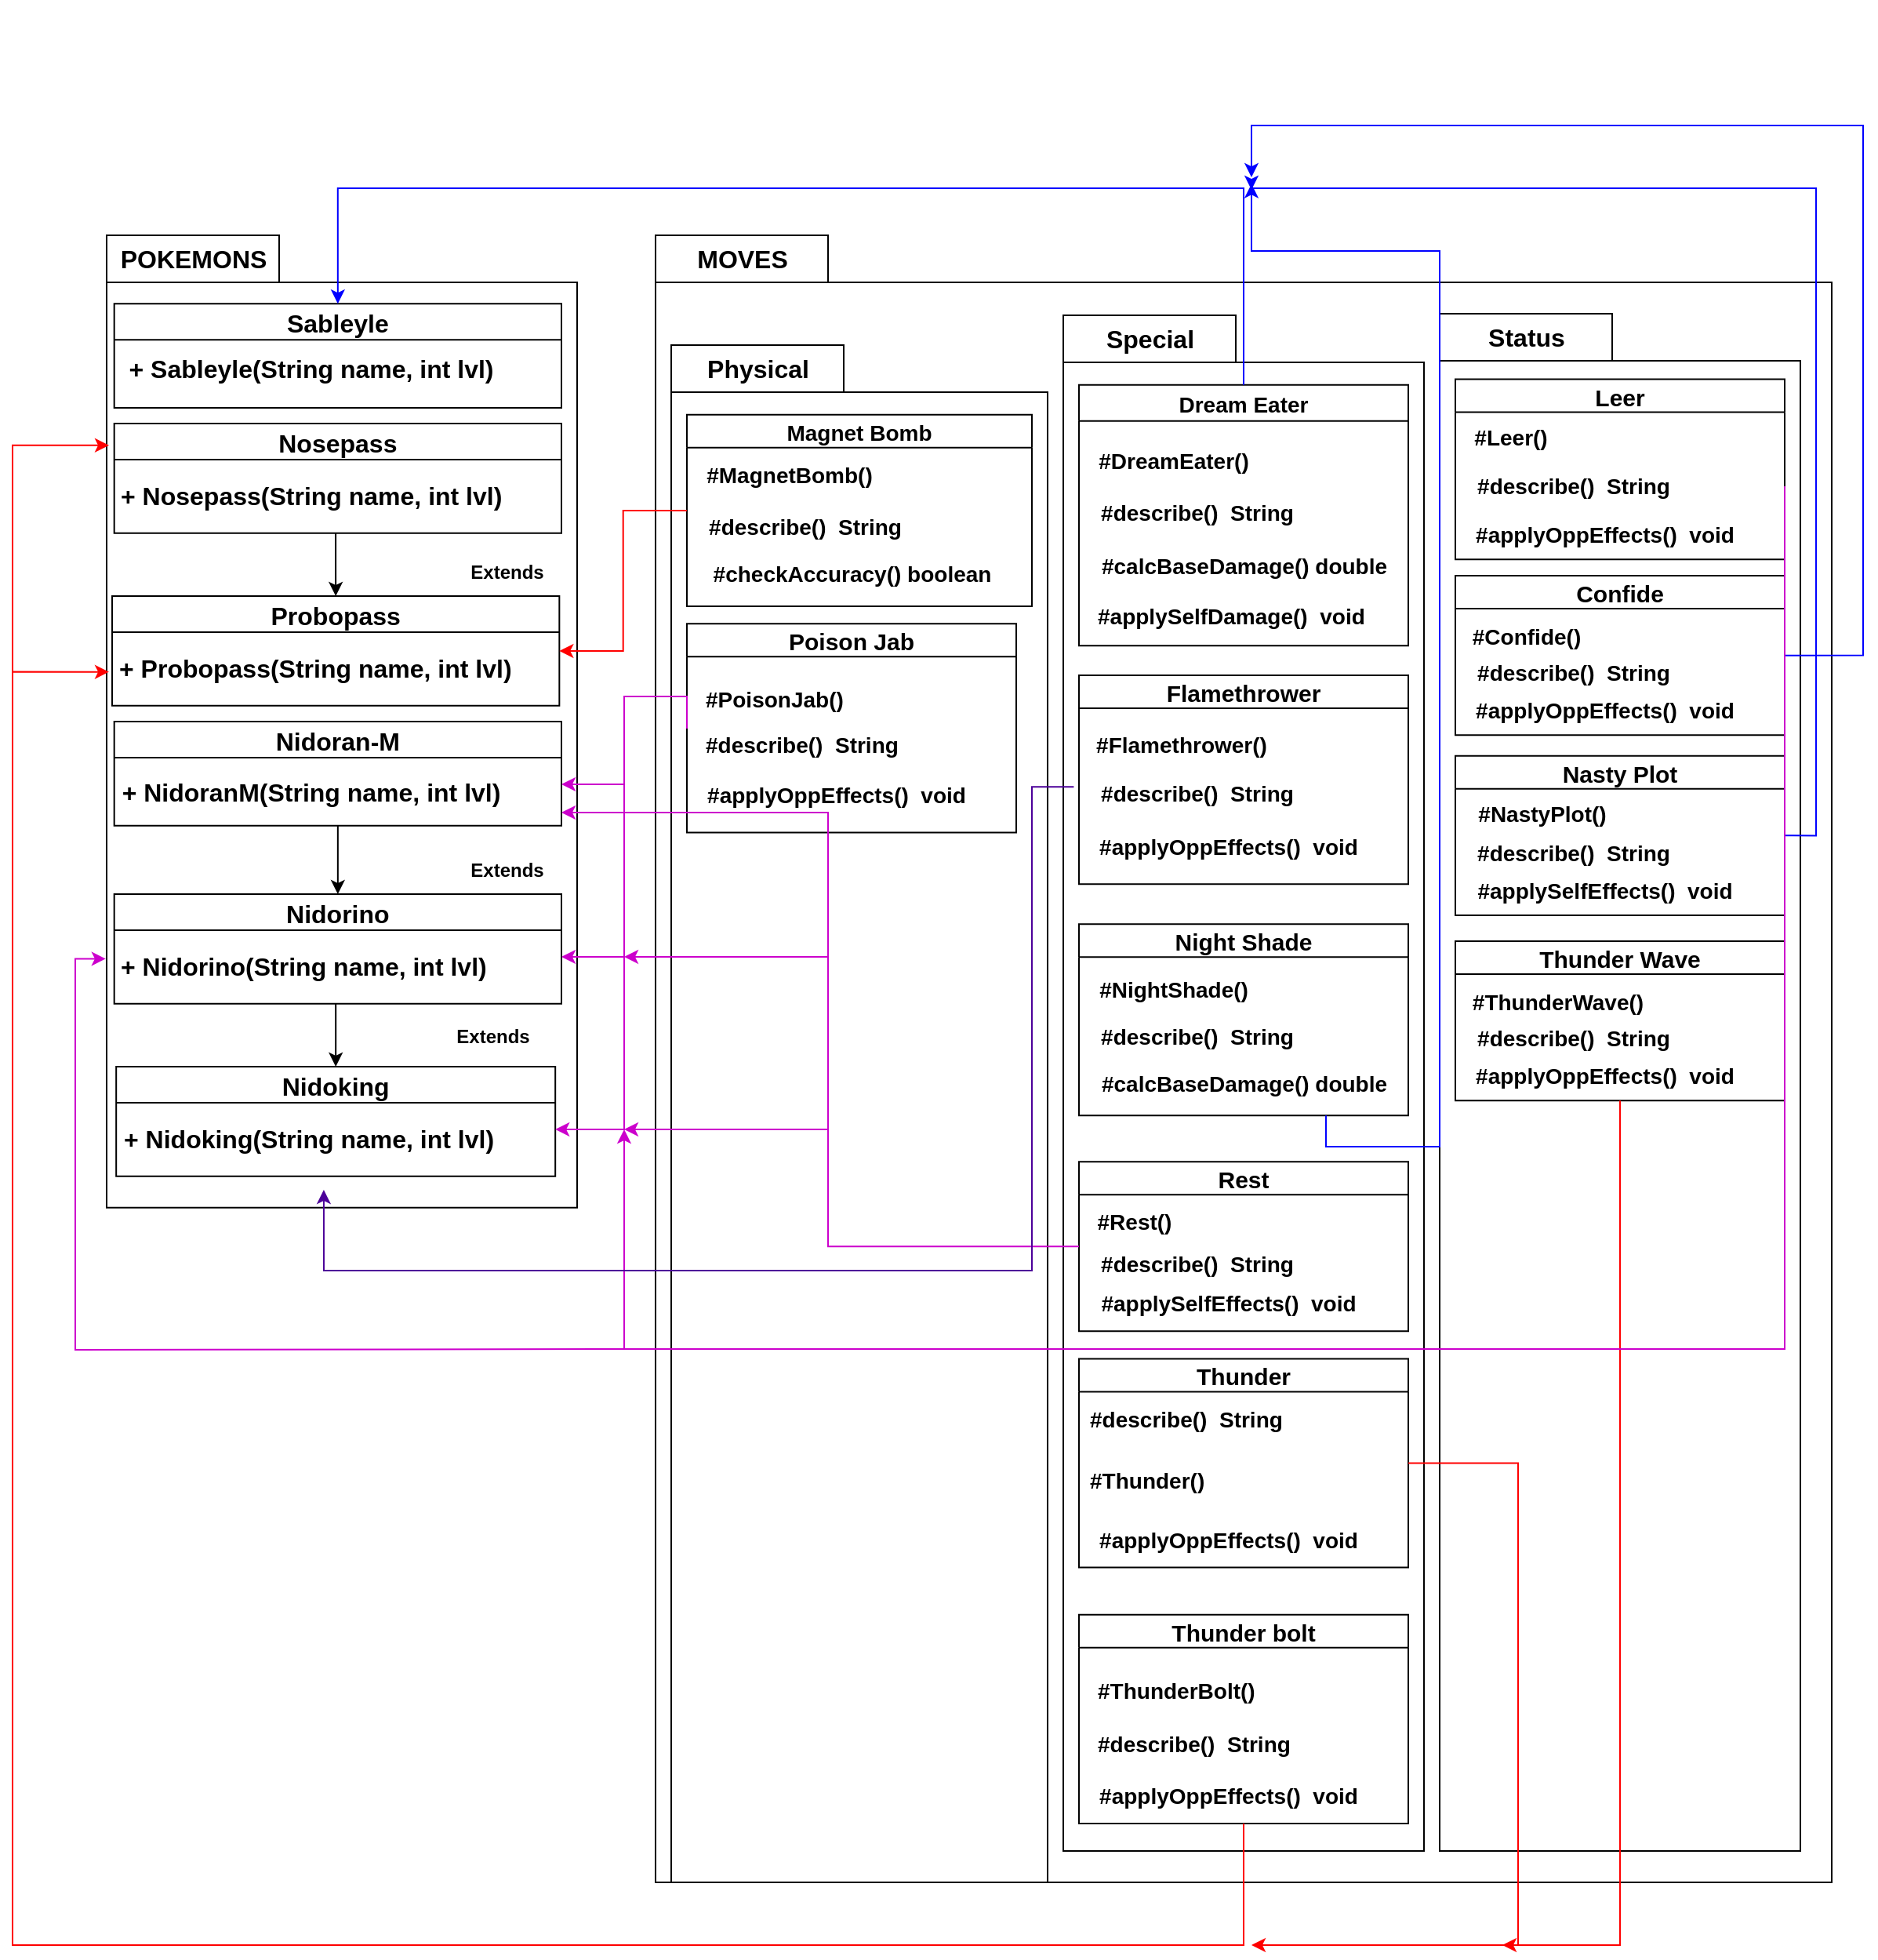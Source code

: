 <mxfile version="20.5.3" type="device"><diagram id="C5RBs43oDa-KdzZeNtuy" name="Page-1"><mxGraphModel dx="337" dy="561" grid="0" gridSize="10" guides="0" tooltips="0" connect="0" arrows="0" fold="1" page="0" pageScale="1" pageWidth="827" pageHeight="1169" math="0" shadow="0"><root><mxCell id="WIyWlLk6GJQsqaUBKTNV-0"/><mxCell id="WIyWlLk6GJQsqaUBKTNV-1" parent="WIyWlLk6GJQsqaUBKTNV-0"/><mxCell id="k0ZwtuwaQjL2WWYCzLui-88" value="&lt;font style=&quot;font-size: 16px;&quot;&gt;POKEMONS&lt;/font&gt;" style="shape=folder;fontStyle=1;tabWidth=110;tabHeight=30;tabPosition=left;html=1;boundedLbl=1;labelInHeader=1;container=1;collapsible=0;labelBackgroundColor=default;fontSize=14;fontColor=default;fillColor=none;" parent="WIyWlLk6GJQsqaUBKTNV-1" vertex="1"><mxGeometry x="-210" y="-410" width="300" height="619.9" as="geometry"/></mxCell><mxCell id="k0ZwtuwaQjL2WWYCzLui-89" value="" style="html=1;strokeColor=none;resizeWidth=1;resizeHeight=1;fillColor=none;part=1;connectable=0;allowArrows=0;deletable=0;labelBackgroundColor=default;fontSize=14;fontColor=default;" parent="k0ZwtuwaQjL2WWYCzLui-88" vertex="1"><mxGeometry width="39.758" height="130.0" relative="1" as="geometry"><mxPoint y="30" as="offset"/></mxGeometry></mxCell><mxCell id="k0ZwtuwaQjL2WWYCzLui-90" value="Sableyle" style="swimlane;labelBackgroundColor=default;fontSize=16;fontColor=default;fillColor=none;" parent="k0ZwtuwaQjL2WWYCzLui-88" vertex="1"><mxGeometry x="4.84" y="43.6" width="285.16" height="66.4" as="geometry"><mxRectangle x="4.83" y="43.6" width="110" height="30" as="alternateBounds"/></mxGeometry></mxCell><mxCell id="k0ZwtuwaQjL2WWYCzLui-91" value="&lt;b&gt;&lt;font style=&quot;font-size: 16px;&quot;&gt;+ Sableyle(String name, int lvl)&lt;/font&gt;&lt;/b&gt;" style="text;html=1;align=center;verticalAlign=middle;resizable=0;points=[];autosize=1;strokeColor=none;fillColor=none;fontSize=16;fontColor=default;" parent="k0ZwtuwaQjL2WWYCzLui-88" vertex="1"><mxGeometry y="70.0" width="260" height="30" as="geometry"/></mxCell><mxCell id="To_FdAKhBParEnXWpXrQ-0" value="Nosepass" style="swimlane;labelBackgroundColor=default;fontSize=16;fontColor=default;fillColor=none;startSize=23;" parent="k0ZwtuwaQjL2WWYCzLui-88" vertex="1"><mxGeometry x="4.84" y="120" width="285.16" height="69.9" as="geometry"/></mxCell><mxCell id="To_FdAKhBParEnXWpXrQ-1" value="&lt;b style=&quot;color: rgb(0, 0, 0); font-family: Helvetica; font-size: 16px; font-style: normal; font-variant-ligatures: normal; font-variant-caps: normal; letter-spacing: normal; orphans: 2; text-align: center; text-indent: 0px; text-transform: none; widows: 2; word-spacing: 0px; -webkit-text-stroke-width: 0px; background-color: rgb(255, 255, 255); text-decoration-thickness: initial; text-decoration-style: initial; text-decoration-color: initial;&quot;&gt;&lt;font style=&quot;font-size: 16px;&quot;&gt;+ Nosepass(String name, int lvl)&lt;/font&gt;&lt;/b&gt;" style="text;whiteSpace=wrap;html=1;" parent="To_FdAKhBParEnXWpXrQ-0" vertex="1"><mxGeometry x="2.5" y="29.9" width="277.5" height="40" as="geometry"/></mxCell><mxCell id="To_FdAKhBParEnXWpXrQ-7" value="&lt;b&gt;Extends&lt;/b&gt;" style="text;html=1;align=center;verticalAlign=middle;resizable=0;points=[];autosize=1;strokeColor=none;fillColor=none;" parent="k0ZwtuwaQjL2WWYCzLui-88" vertex="1"><mxGeometry x="220.004" y="200.0" width="70" height="30" as="geometry"/></mxCell><mxCell id="To_FdAKhBParEnXWpXrQ-9" value="Probopass" style="swimlane;labelBackgroundColor=default;fontSize=16;fontColor=default;fillColor=none;startSize=23;" parent="k0ZwtuwaQjL2WWYCzLui-88" vertex="1"><mxGeometry x="3.51" y="230" width="285.16" height="69.9" as="geometry"/></mxCell><mxCell id="To_FdAKhBParEnXWpXrQ-10" value="&lt;b style=&quot;color: rgb(0, 0, 0); font-family: Helvetica; font-size: 16px; font-style: normal; font-variant-ligatures: normal; font-variant-caps: normal; letter-spacing: normal; orphans: 2; text-align: center; text-indent: 0px; text-transform: none; widows: 2; word-spacing: 0px; -webkit-text-stroke-width: 0px; background-color: rgb(255, 255, 255); text-decoration-thickness: initial; text-decoration-style: initial; text-decoration-color: initial;&quot;&gt;&lt;font style=&quot;font-size: 16px;&quot;&gt;+ Probopass(String name, int lvl)&lt;/font&gt;&lt;/b&gt;" style="text;whiteSpace=wrap;html=1;" parent="To_FdAKhBParEnXWpXrQ-9" vertex="1"><mxGeometry x="2.5" y="29.9" width="277.5" height="40" as="geometry"/></mxCell><mxCell id="To_FdAKhBParEnXWpXrQ-31" style="edgeStyle=orthogonalEdgeStyle;rounded=0;orthogonalLoop=1;jettySize=auto;html=1;exitX=0.5;exitY=1;exitDx=0;exitDy=0;entryX=0.5;entryY=0;entryDx=0;entryDy=0;" parent="k0ZwtuwaQjL2WWYCzLui-88" source="To_FdAKhBParEnXWpXrQ-11" target="To_FdAKhBParEnXWpXrQ-22" edge="1"><mxGeometry relative="1" as="geometry"/></mxCell><mxCell id="To_FdAKhBParEnXWpXrQ-11" value="Nidoran-M" style="swimlane;labelBackgroundColor=default;fontSize=16;fontColor=default;fillColor=none;" parent="k0ZwtuwaQjL2WWYCzLui-88" vertex="1"><mxGeometry x="4.84" y="310" width="285.16" height="66.4" as="geometry"><mxRectangle x="4.83" y="43.6" width="110" height="30" as="alternateBounds"/></mxGeometry></mxCell><mxCell id="To_FdAKhBParEnXWpXrQ-12" value="&lt;b&gt;&lt;font style=&quot;font-size: 16px;&quot;&gt;+ NidoranM(String name, int lvl)&lt;/font&gt;&lt;/b&gt;" style="text;html=1;align=center;verticalAlign=middle;resizable=0;points=[];autosize=1;strokeColor=none;fillColor=none;fontSize=16;fontColor=default;" parent="To_FdAKhBParEnXWpXrQ-11" vertex="1"><mxGeometry x="-4.839" y="30.0" width="260" height="30" as="geometry"/></mxCell><mxCell id="To_FdAKhBParEnXWpXrQ-21" value="&lt;b&gt;Extends&lt;/b&gt;" style="text;html=1;align=center;verticalAlign=middle;resizable=0;points=[];autosize=1;strokeColor=none;fillColor=none;" parent="k0ZwtuwaQjL2WWYCzLui-88" vertex="1"><mxGeometry x="220.004" y="390" width="70" height="30" as="geometry"/></mxCell><mxCell id="To_FdAKhBParEnXWpXrQ-22" value="Nidorino" style="swimlane;labelBackgroundColor=default;fontSize=16;fontColor=default;fillColor=none;startSize=23;" parent="k0ZwtuwaQjL2WWYCzLui-88" vertex="1"><mxGeometry x="4.84" y="420" width="285.16" height="69.9" as="geometry"/></mxCell><mxCell id="To_FdAKhBParEnXWpXrQ-23" value="&lt;b style=&quot;color: rgb(0, 0, 0); font-family: Helvetica; font-size: 16px; font-style: normal; font-variant-ligatures: normal; font-variant-caps: normal; letter-spacing: normal; orphans: 2; text-align: center; text-indent: 0px; text-transform: none; widows: 2; word-spacing: 0px; -webkit-text-stroke-width: 0px; background-color: rgb(255, 255, 255); text-decoration-thickness: initial; text-decoration-style: initial; text-decoration-color: initial;&quot;&gt;&lt;font style=&quot;font-size: 16px;&quot;&gt;+ Nidorino(String name, int lvl)&lt;/font&gt;&lt;/b&gt;" style="text;whiteSpace=wrap;html=1;" parent="To_FdAKhBParEnXWpXrQ-22" vertex="1"><mxGeometry x="2.5" y="29.9" width="277.5" height="40" as="geometry"/></mxCell><mxCell id="To_FdAKhBParEnXWpXrQ-28" value="Nidoking" style="swimlane;labelBackgroundColor=default;fontSize=16;fontColor=default;fillColor=none;startSize=23;" parent="k0ZwtuwaQjL2WWYCzLui-88" vertex="1"><mxGeometry x="6.089" y="530" width="280" height="69.9" as="geometry"/></mxCell><mxCell id="To_FdAKhBParEnXWpXrQ-29" value="&lt;b style=&quot;color: rgb(0, 0, 0); font-family: Helvetica; font-size: 16px; font-style: normal; font-variant-ligatures: normal; font-variant-caps: normal; letter-spacing: normal; orphans: 2; text-align: center; text-indent: 0px; text-transform: none; widows: 2; word-spacing: 0px; -webkit-text-stroke-width: 0px; background-color: rgb(255, 255, 255); text-decoration-thickness: initial; text-decoration-style: initial; text-decoration-color: initial;&quot;&gt;&lt;font style=&quot;font-size: 16px;&quot;&gt;+ Nidoking(String name, int lvl)&lt;/font&gt;&lt;/b&gt;" style="text;whiteSpace=wrap;html=1;" parent="To_FdAKhBParEnXWpXrQ-28" vertex="1"><mxGeometry x="2.5" y="29.9" width="277.5" height="40" as="geometry"/></mxCell><mxCell id="To_FdAKhBParEnXWpXrQ-30" value="&lt;b&gt;Extends&lt;/b&gt;" style="text;html=1;align=center;verticalAlign=middle;resizable=0;points=[];autosize=1;strokeColor=none;fillColor=none;" parent="To_FdAKhBParEnXWpXrQ-28" vertex="1"><mxGeometry x="205.165" y="-34.01" width="70" height="30" as="geometry"/></mxCell><mxCell id="To_FdAKhBParEnXWpXrQ-32" style="edgeStyle=orthogonalEdgeStyle;rounded=0;orthogonalLoop=1;jettySize=auto;html=1;exitX=0.5;exitY=1;exitDx=0;exitDy=0;entryX=0.5;entryY=0;entryDx=0;entryDy=0;" parent="k0ZwtuwaQjL2WWYCzLui-88" source="To_FdAKhBParEnXWpXrQ-23" target="To_FdAKhBParEnXWpXrQ-28" edge="1"><mxGeometry relative="1" as="geometry"/></mxCell><mxCell id="To_FdAKhBParEnXWpXrQ-36" value="" style="edgeStyle=orthogonalEdgeStyle;rounded=0;orthogonalLoop=1;jettySize=auto;html=1;entryX=0.5;entryY=0;entryDx=0;entryDy=0;" parent="k0ZwtuwaQjL2WWYCzLui-88" source="To_FdAKhBParEnXWpXrQ-1" target="To_FdAKhBParEnXWpXrQ-9" edge="1"><mxGeometry relative="1" as="geometry"/></mxCell><mxCell id="To_FdAKhBParEnXWpXrQ-57" style="edgeStyle=orthogonalEdgeStyle;rounded=0;orthogonalLoop=1;jettySize=auto;html=1;strokeColor=#FF0000;entryX=0.005;entryY=0.449;entryDx=0;entryDy=0;entryPerimeter=0;" parent="k0ZwtuwaQjL2WWYCzLui-88" target="k0ZwtuwaQjL2WWYCzLui-88" edge="1"><mxGeometry relative="1" as="geometry"><mxPoint x="-60" y="282" as="sourcePoint"/><mxPoint x="-60.383" y="247" as="targetPoint"/><Array as="points"><mxPoint x="-60" y="278"/></Array></mxGeometry></mxCell><mxCell id="To_FdAKhBParEnXWpXrQ-72" value="" style="edgeStyle=orthogonalEdgeStyle;rounded=0;orthogonalLoop=1;jettySize=auto;html=1;strokeColor=#CC00CC;entryX=-0.002;entryY=0.744;entryDx=0;entryDy=0;entryPerimeter=0;" parent="k0ZwtuwaQjL2WWYCzLui-88" target="k0ZwtuwaQjL2WWYCzLui-88" edge="1"><mxGeometry relative="1" as="geometry"><mxPoint x="330" y="710" as="sourcePoint"/></mxGeometry></mxCell><mxCell id="k0ZwtuwaQjL2WWYCzLui-21" value="MOVES" style="shape=folder;fontStyle=1;tabWidth=110;tabHeight=30;tabPosition=left;html=1;boundedLbl=1;labelInHeader=1;container=1;collapsible=0;fontSize=16;fillColor=none;" parent="WIyWlLk6GJQsqaUBKTNV-1" vertex="1"><mxGeometry x="140" y="-410" width="750" height="1050" as="geometry"/></mxCell><mxCell id="k0ZwtuwaQjL2WWYCzLui-22" value="" style="html=1;strokeColor=none;resizeWidth=1;resizeHeight=1;fillColor=none;part=1;connectable=0;allowArrows=0;deletable=0;fontSize=16;" parent="k0ZwtuwaQjL2WWYCzLui-21" vertex="1"><mxGeometry width="750" height="735" relative="1" as="geometry"><mxPoint y="30" as="offset"/></mxGeometry></mxCell><mxCell id="k0ZwtuwaQjL2WWYCzLui-25" value="Special" style="shape=folder;fontStyle=1;tabWidth=110;tabHeight=30;tabPosition=left;html=1;boundedLbl=1;labelInHeader=1;container=1;collapsible=0;fontSize=16;fillColor=none;" parent="k0ZwtuwaQjL2WWYCzLui-21" vertex="1"><mxGeometry x="260" y="50.97" width="230" height="979.03" as="geometry"/></mxCell><mxCell id="k0ZwtuwaQjL2WWYCzLui-26" value="" style="html=1;strokeColor=none;resizeWidth=1;resizeHeight=1;fillColor=none;part=1;connectable=0;allowArrows=0;deletable=0;fontSize=16;" parent="k0ZwtuwaQjL2WWYCzLui-25" vertex="1"><mxGeometry width="230.0" height="685.321" relative="1" as="geometry"><mxPoint y="30" as="offset"/></mxGeometry></mxCell><mxCell id="k0ZwtuwaQjL2WWYCzLui-39" value="Dream Eater" style="swimlane;labelBackgroundColor=default;fontSize=14;fontColor=default;fillColor=none;startSize=23;" parent="k0ZwtuwaQjL2WWYCzLui-25" vertex="1"><mxGeometry x="10" y="44.358" width="210" height="166.341" as="geometry"/></mxCell><mxCell id="k0ZwtuwaQjL2WWYCzLui-41" value="&lt;b style=&quot;font-size: 14px;&quot;&gt;#DreamEater()&lt;/b&gt;" style="text;html=1;align=center;verticalAlign=middle;resizable=0;points=[];autosize=1;strokeColor=none;fillColor=none;fontSize=14;fontColor=default;" parent="k0ZwtuwaQjL2WWYCzLui-39" vertex="1"><mxGeometry y="33.271" width="120" height="30" as="geometry"/></mxCell><mxCell id="k0ZwtuwaQjL2WWYCzLui-42" value="&lt;b&gt;#describe()&amp;nbsp; String&lt;/b&gt;" style="text;html=1;align=center;verticalAlign=middle;resizable=0;points=[];autosize=1;strokeColor=none;fillColor=none;fontSize=14;fontColor=default;" parent="k0ZwtuwaQjL2WWYCzLui-39" vertex="1"><mxGeometry y="66.536" width="150" height="30" as="geometry"/></mxCell><mxCell id="k0ZwtuwaQjL2WWYCzLui-44" value="&lt;font size=&quot;1&quot; color=&quot;#000000&quot;&gt;&lt;b style=&quot;font-size: 14px;&quot;&gt;#calcBaseDamage() double&lt;/b&gt;&lt;/font&gt;" style="text;html=1;align=center;verticalAlign=middle;resizable=0;points=[];autosize=1;strokeColor=none;fillColor=none;fontSize=15;fontColor=#FFFFFF;" parent="k0ZwtuwaQjL2WWYCzLui-39" vertex="1"><mxGeometry y="99.806" width="210" height="30" as="geometry"/></mxCell><mxCell id="k0ZwtuwaQjL2WWYCzLui-45" value="&lt;b&gt;#applySelfDamage()&amp;nbsp; void&lt;/b&gt;" style="text;html=1;align=left;verticalAlign=middle;resizable=0;points=[];autosize=1;strokeColor=none;fillColor=none;fontSize=14;fontColor=default;" parent="k0ZwtuwaQjL2WWYCzLui-39" vertex="1"><mxGeometry x="10.003" y="133.077" width="190" height="30" as="geometry"/></mxCell><mxCell id="k0ZwtuwaQjL2WWYCzLui-50" value="Flamethrower" style="swimlane;fontSize=15;fillColor=none;startSize=21;" parent="k0ZwtuwaQjL2WWYCzLui-25" vertex="1"><mxGeometry x="10" y="229.533" width="210" height="133.073" as="geometry"/></mxCell><mxCell id="k0ZwtuwaQjL2WWYCzLui-53" value="&lt;b style=&quot;color: rgb(0, 0, 0); font-size: 14px; text-align: left;&quot;&gt;#applyOppEffects()&amp;nbsp; void&lt;/b&gt;" style="text;html=1;align=center;verticalAlign=middle;resizable=0;points=[];autosize=1;strokeColor=none;fillColor=none;fontSize=15;fontColor=#FFFFFF;" parent="k0ZwtuwaQjL2WWYCzLui-50" vertex="1"><mxGeometry y="93.204" width="190" height="30" as="geometry"/></mxCell><mxCell id="k0ZwtuwaQjL2WWYCzLui-31" value="Night Shade" style="swimlane;fontSize=15;fillColor=none;startSize=21;" parent="k0ZwtuwaQjL2WWYCzLui-25" vertex="1"><mxGeometry x="10" y="388.129" width="210" height="121.972" as="geometry"/></mxCell><mxCell id="k0ZwtuwaQjL2WWYCzLui-38" value="&lt;font size=&quot;1&quot; color=&quot;#000000&quot;&gt;&lt;b style=&quot;font-size: 14px;&quot;&gt;#calcBaseDamage() double&lt;/b&gt;&lt;/font&gt;" style="text;html=1;align=center;verticalAlign=middle;resizable=0;points=[];autosize=1;strokeColor=none;fillColor=none;fontSize=15;fontColor=#FFFFFF;" parent="k0ZwtuwaQjL2WWYCzLui-31" vertex="1"><mxGeometry y="86.381" width="210" height="30" as="geometry"/></mxCell><mxCell id="k0ZwtuwaQjL2WWYCzLui-36" value="&lt;b&gt;&lt;font style=&quot;font-size: 14px;&quot;&gt;#describe()&amp;nbsp; String&lt;/font&gt;&lt;/b&gt;" style="text;html=1;align=center;verticalAlign=middle;resizable=0;points=[];autosize=1;strokeColor=none;fillColor=none;fontSize=15;" parent="k0ZwtuwaQjL2WWYCzLui-31" vertex="1"><mxGeometry y="56.376" width="150" height="30" as="geometry"/></mxCell><mxCell id="k0ZwtuwaQjL2WWYCzLui-32" value="&lt;b style=&quot;&quot;&gt;&lt;font style=&quot;font-size: 14px;&quot;&gt;#NightShade()&lt;/font&gt;&lt;/b&gt;" style="text;html=1;align=center;verticalAlign=middle;resizable=0;points=[];autosize=1;strokeColor=none;fillColor=none;fontSize=16;" parent="k0ZwtuwaQjL2WWYCzLui-31" vertex="1"><mxGeometry y="26.372" width="120" height="30" as="geometry"/></mxCell><mxCell id="k0ZwtuwaQjL2WWYCzLui-51" value="&lt;b style=&quot;font-size: 14px;&quot;&gt;&lt;font style=&quot;font-size: 14px;&quot;&gt;#&lt;/font&gt;&lt;/b&gt;&lt;span style=&quot;font-size: 14px; font-weight: 700;&quot;&gt;Flamethrower&lt;/span&gt;&lt;b style=&quot;font-size: 14px;&quot;&gt;&lt;font style=&quot;font-size: 14px;&quot;&gt;()&lt;/font&gt;&lt;/b&gt;" style="text;html=1;align=center;verticalAlign=middle;resizable=0;points=[];autosize=1;strokeColor=none;fillColor=none;fontSize=14;" parent="k0ZwtuwaQjL2WWYCzLui-25" vertex="1"><mxGeometry x="10" y="259.025" width="130" height="30" as="geometry"/></mxCell><mxCell id="k0ZwtuwaQjL2WWYCzLui-52" value="&lt;b&gt;&lt;font style=&quot;font-size: 14px;&quot;&gt;#describe()&amp;nbsp; String&lt;/font&gt;&lt;/b&gt;" style="text;html=1;align=center;verticalAlign=middle;resizable=0;points=[];autosize=1;strokeColor=none;fillColor=none;fontSize=15;" parent="k0ZwtuwaQjL2WWYCzLui-25" vertex="1"><mxGeometry x="10" y="289.027" width="150" height="30" as="geometry"/></mxCell><mxCell id="k0ZwtuwaQjL2WWYCzLui-71" value="Rest" style="swimlane;fontSize=15;fillColor=none;startSize=21;" parent="k0ZwtuwaQjL2WWYCzLui-25" vertex="1"><mxGeometry x="10" y="539.715" width="210" height="107.882" as="geometry"/></mxCell><mxCell id="k0ZwtuwaQjL2WWYCzLui-72" value="&lt;b&gt;&lt;font style=&quot;font-size: 14px;&quot;&gt;#describe()&amp;nbsp; String&lt;/font&gt;&lt;/b&gt;" style="text;html=1;align=center;verticalAlign=middle;resizable=0;points=[];autosize=1;strokeColor=none;fillColor=none;fontSize=15;" parent="k0ZwtuwaQjL2WWYCzLui-71" vertex="1"><mxGeometry y="48.848" width="150" height="30" as="geometry"/></mxCell><mxCell id="k0ZwtuwaQjL2WWYCzLui-73" value="&lt;b style=&quot;color: rgb(0, 0, 0); font-size: 14px; text-align: left;&quot;&gt;#applySelfEffects()&amp;nbsp; void&lt;/b&gt;" style="text;html=1;align=center;verticalAlign=middle;resizable=0;points=[];autosize=1;strokeColor=none;fillColor=none;fontSize=15;fontColor=#FFFFFF;" parent="k0ZwtuwaQjL2WWYCzLui-71" vertex="1"><mxGeometry y="74.614" width="190" height="30" as="geometry"/></mxCell><mxCell id="k0ZwtuwaQjL2WWYCzLui-74" value="&lt;b style=&quot;&quot;&gt;&lt;font style=&quot;font-size: 14px;&quot;&gt;#Rest()&lt;/font&gt;&lt;/b&gt;" style="text;html=1;align=center;verticalAlign=middle;resizable=0;points=[];autosize=1;strokeColor=none;fillColor=none;fontSize=16;" parent="k0ZwtuwaQjL2WWYCzLui-71" vertex="1"><mxGeometry y="22.18" width="70" height="30" as="geometry"/></mxCell><mxCell id="k0ZwtuwaQjL2WWYCzLui-75" value="Thunder" style="swimlane;fontSize=15;fillColor=none;startSize=21;" parent="k0ZwtuwaQjL2WWYCzLui-25" vertex="1"><mxGeometry x="10" y="665.239" width="210" height="133.073" as="geometry"/></mxCell><mxCell id="k0ZwtuwaQjL2WWYCzLui-76" value="&lt;b style=&quot;color: rgb(0, 0, 0); font-size: 14px; text-align: left;&quot;&gt;#applyOppEffects()&amp;nbsp; void&lt;/b&gt;" style="text;html=1;align=center;verticalAlign=middle;resizable=0;points=[];autosize=1;strokeColor=none;fillColor=none;fontSize=15;fontColor=#FFFFFF;" parent="k0ZwtuwaQjL2WWYCzLui-75" vertex="1"><mxGeometry y="99.802" width="190" height="30" as="geometry"/></mxCell><mxCell id="k0ZwtuwaQjL2WWYCzLui-77" value="&lt;b style=&quot;color: rgb(0, 0, 0); font-family: Helvetica; font-size: 14px; font-style: normal; font-variant-ligatures: normal; font-variant-caps: normal; letter-spacing: normal; orphans: 2; text-align: center; text-indent: 0px; text-transform: none; widows: 2; word-spacing: 0px; -webkit-text-stroke-width: 0px; background-color: rgb(255, 255, 255); text-decoration-thickness: initial; text-decoration-style: initial; text-decoration-color: initial;&quot;&gt;&lt;font style=&quot;font-size: 14px;&quot;&gt;#Thunder&lt;/font&gt;&lt;/b&gt;&lt;b style=&quot;color: rgb(0, 0, 0); font-family: Helvetica; font-size: 14px; font-style: normal; font-variant-ligatures: normal; font-variant-caps: normal; letter-spacing: normal; orphans: 2; text-align: center; text-indent: 0px; text-transform: none; widows: 2; word-spacing: 0px; -webkit-text-stroke-width: 0px; background-color: rgb(255, 255, 255); text-decoration-thickness: initial; text-decoration-style: initial; text-decoration-color: initial;&quot;&gt;&lt;font style=&quot;font-size: 14px;&quot;&gt;()&lt;/font&gt;&lt;/b&gt;" style="text;whiteSpace=wrap;html=1;fontSize=14;fontColor=default;" parent="k0ZwtuwaQjL2WWYCzLui-25" vertex="1"><mxGeometry x="15" y="727.997" width="140" height="33.4" as="geometry"/></mxCell><mxCell id="k0ZwtuwaQjL2WWYCzLui-78" value="&lt;b style=&quot;color: rgb(0, 0, 0); font-family: Helvetica; font-size: 15px; font-style: normal; font-variant-ligatures: normal; font-variant-caps: normal; letter-spacing: normal; orphans: 2; text-align: center; text-indent: 0px; text-transform: none; widows: 2; word-spacing: 0px; -webkit-text-stroke-width: 0px; background-color: rgb(255, 255, 255); text-decoration-thickness: initial; text-decoration-style: initial; text-decoration-color: initial;&quot;&gt;&lt;font style=&quot;font-size: 14px;&quot;&gt;#describe()&amp;nbsp; String&lt;/font&gt;&lt;/b&gt;" style="text;whiteSpace=wrap;html=1;fontSize=14;fontColor=default;" parent="k0ZwtuwaQjL2WWYCzLui-25" vertex="1"><mxGeometry x="15" y="687.543" width="160" height="44.358" as="geometry"/></mxCell><mxCell id="k0ZwtuwaQjL2WWYCzLui-79" value="Thunder bolt" style="swimlane;fontSize=15;fillColor=none;startSize=21;" parent="k0ZwtuwaQjL2WWYCzLui-25" vertex="1"><mxGeometry x="10" y="828.405" width="210" height="133.073" as="geometry"/></mxCell><mxCell id="k0ZwtuwaQjL2WWYCzLui-80" value="&lt;b style=&quot;color: rgb(0, 0, 0); font-size: 14px; text-align: left;&quot;&gt;#applyOppEffects()&amp;nbsp; void&lt;/b&gt;" style="text;html=1;align=center;verticalAlign=middle;resizable=0;points=[];autosize=1;strokeColor=none;fillColor=none;fontSize=15;fontColor=#FFFFFF;" parent="k0ZwtuwaQjL2WWYCzLui-79" vertex="1"><mxGeometry y="99.802" width="190" height="30" as="geometry"/></mxCell><mxCell id="k0ZwtuwaQjL2WWYCzLui-81" value="&lt;b style=&quot;color: rgb(0, 0, 0); font-family: Helvetica; font-size: 14px; font-style: normal; font-variant-ligatures: normal; font-variant-caps: normal; letter-spacing: normal; orphans: 2; text-align: center; text-indent: 0px; text-transform: none; widows: 2; word-spacing: 0px; -webkit-text-stroke-width: 0px; background-color: rgb(255, 255, 255); text-decoration-thickness: initial; text-decoration-style: initial; text-decoration-color: initial;&quot;&gt;&lt;font style=&quot;font-size: 14px;&quot;&gt;#ThunderBolt&lt;/font&gt;&lt;/b&gt;&lt;b style=&quot;color: rgb(0, 0, 0); font-family: Helvetica; font-size: 14px; font-style: normal; font-variant-ligatures: normal; font-variant-caps: normal; letter-spacing: normal; orphans: 2; text-align: center; text-indent: 0px; text-transform: none; widows: 2; word-spacing: 0px; -webkit-text-stroke-width: 0px; background-color: rgb(255, 255, 255); text-decoration-thickness: initial; text-decoration-style: initial; text-decoration-color: initial;&quot;&gt;&lt;font style=&quot;font-size: 14px;&quot;&gt;()&lt;/font&gt;&lt;/b&gt;" style="text;whiteSpace=wrap;html=1;fontSize=14;fontColor=default;" parent="k0ZwtuwaQjL2WWYCzLui-79" vertex="1"><mxGeometry x="10" y="33.268" width="140" height="44.358" as="geometry"/></mxCell><mxCell id="k0ZwtuwaQjL2WWYCzLui-83" value="&lt;b style=&quot;color: rgb(0, 0, 0); font-family: Helvetica; font-style: normal; font-variant-ligatures: normal; font-variant-caps: normal; letter-spacing: normal; orphans: 2; text-indent: 0px; text-transform: none; widows: 2; word-spacing: 0px; -webkit-text-stroke-width: 0px; text-decoration-thickness: initial; text-decoration-style: initial; text-decoration-color: initial; font-size: 15px; text-align: center; background-color: rgb(255, 255, 255);&quot;&gt;&lt;font style=&quot;font-size: 14px;&quot;&gt;#describe()&amp;nbsp; String&lt;/font&gt;&lt;/b&gt;" style="text;whiteSpace=wrap;html=1;fontSize=14;fontColor=default;" parent="k0ZwtuwaQjL2WWYCzLui-79" vertex="1"><mxGeometry x="10" y="66.536" width="160" height="44.358" as="geometry"/></mxCell><mxCell id="k0ZwtuwaQjL2WWYCzLui-23" value="Physical" style="shape=folder;fontStyle=1;tabWidth=110;tabHeight=30;tabPosition=left;html=1;boundedLbl=1;labelInHeader=1;container=1;collapsible=0;fontSize=16;fillColor=none;" parent="k0ZwtuwaQjL2WWYCzLui-21" vertex="1"><mxGeometry x="10" y="70" width="240" height="980" as="geometry"/></mxCell><mxCell id="k0ZwtuwaQjL2WWYCzLui-24" value="" style="html=1;strokeColor=none;resizeWidth=1;resizeHeight=1;fillColor=none;part=1;connectable=0;allowArrows=0;deletable=0;fontSize=16;" parent="k0ZwtuwaQjL2WWYCzLui-23" vertex="1"><mxGeometry width="240" height="277.51" relative="1" as="geometry"><mxPoint y="-220" as="offset"/></mxGeometry></mxCell><mxCell id="k0ZwtuwaQjL2WWYCzLui-58" value="Magnet Bomb" style="swimlane;fontSize=14;fillColor=none;startSize=21;" parent="k0ZwtuwaQjL2WWYCzLui-23" vertex="1"><mxGeometry x="10" y="44.402" width="220" height="122.104" as="geometry"/></mxCell><mxCell id="k0ZwtuwaQjL2WWYCzLui-61" value="&lt;b style=&quot;color: rgb(0, 0, 0); font-size: 14px; text-align: left;&quot;&gt;#checkAccuracy() boolean&lt;/b&gt;" style="text;html=1;align=center;verticalAlign=middle;resizable=0;points=[];autosize=1;strokeColor=none;fillColor=none;fontSize=15;fontColor=#FFFFFF;" parent="k0ZwtuwaQjL2WWYCzLui-58" vertex="1"><mxGeometry x="5" y="85.499" width="200" height="30" as="geometry"/></mxCell><mxCell id="k0ZwtuwaQjL2WWYCzLui-59" value="&lt;b style=&quot;&quot;&gt;&lt;font style=&quot;font-size: 14px;&quot;&gt;#MagnetBomb()&lt;/font&gt;&lt;/b&gt;" style="text;html=1;align=center;verticalAlign=middle;resizable=0;points=[];autosize=1;strokeColor=none;fillColor=none;fontSize=16;" parent="k0ZwtuwaQjL2WWYCzLui-23" vertex="1"><mxGeometry x="10" y="66.607" width="130" height="30" as="geometry"/></mxCell><mxCell id="k0ZwtuwaQjL2WWYCzLui-60" value="&lt;b&gt;&lt;font style=&quot;font-size: 14px;&quot;&gt;#describe()&amp;nbsp; String&lt;/font&gt;&lt;/b&gt;" style="text;html=1;align=center;verticalAlign=middle;resizable=0;points=[];autosize=1;strokeColor=none;fillColor=none;fontSize=15;" parent="k0ZwtuwaQjL2WWYCzLui-23" vertex="1"><mxGeometry x="10" y="99.903" width="150" height="30" as="geometry"/></mxCell><mxCell id="k0ZwtuwaQjL2WWYCzLui-67" value="Poison Jab" style="swimlane;fontSize=15;fillColor=none;startSize=21;" parent="k0ZwtuwaQjL2WWYCzLui-23" vertex="1"><mxGeometry x="10" y="177.606" width="210" height="133.205" as="geometry"/></mxCell><mxCell id="k0ZwtuwaQjL2WWYCzLui-68" value="&lt;b style=&quot;color: rgb(0, 0, 0); font-size: 14px; text-align: left;&quot;&gt;#applyOppEffects()&amp;nbsp; void&lt;/b&gt;" style="text;html=1;align=center;verticalAlign=middle;resizable=0;points=[];autosize=1;strokeColor=none;fillColor=none;fontSize=15;fontColor=#FFFFFF;" parent="k0ZwtuwaQjL2WWYCzLui-67" vertex="1"><mxGeometry y="93.296" width="190" height="30" as="geometry"/></mxCell><mxCell id="k0ZwtuwaQjL2WWYCzLui-69" value="&lt;b style=&quot;color: rgb(0, 0, 0); font-family: Helvetica; font-size: 15px; font-style: normal; font-variant-ligatures: normal; font-variant-caps: normal; letter-spacing: normal; orphans: 2; text-align: center; text-indent: 0px; text-transform: none; widows: 2; word-spacing: 0px; -webkit-text-stroke-width: 0px; background-color: rgb(255, 255, 255); text-decoration-thickness: initial; text-decoration-style: initial; text-decoration-color: initial;&quot;&gt;&lt;font style=&quot;font-size: 14px;&quot;&gt;#describe()&amp;nbsp; String&lt;/font&gt;&lt;/b&gt;" style="text;whiteSpace=wrap;html=1;fontSize=14;fontColor=default;" parent="k0ZwtuwaQjL2WWYCzLui-67" vertex="1"><mxGeometry x="10" y="61.052" width="160" height="44.402" as="geometry"/></mxCell><mxCell id="k0ZwtuwaQjL2WWYCzLui-70" value="&lt;b style=&quot;color: rgb(0, 0, 0); font-family: Helvetica; font-size: 14px; font-style: normal; font-variant-ligatures: normal; font-variant-caps: normal; letter-spacing: normal; orphans: 2; text-align: center; text-indent: 0px; text-transform: none; widows: 2; word-spacing: 0px; -webkit-text-stroke-width: 0px; background-color: rgb(255, 255, 255); text-decoration-thickness: initial; text-decoration-style: initial; text-decoration-color: initial;&quot;&gt;&lt;font style=&quot;font-size: 14px;&quot;&gt;#PoisonJab&lt;/font&gt;&lt;/b&gt;&lt;b style=&quot;color: rgb(0, 0, 0); font-family: Helvetica; font-size: 14px; font-style: normal; font-variant-ligatures: normal; font-variant-caps: normal; letter-spacing: normal; orphans: 2; text-align: center; text-indent: 0px; text-transform: none; widows: 2; word-spacing: 0px; -webkit-text-stroke-width: 0px; background-color: rgb(255, 255, 255); text-decoration-thickness: initial; text-decoration-style: initial; text-decoration-color: initial;&quot;&gt;&lt;font style=&quot;font-size: 14px;&quot;&gt;()&lt;/font&gt;&lt;/b&gt;" style="text;whiteSpace=wrap;html=1;fontSize=14;fontColor=default;" parent="k0ZwtuwaQjL2WWYCzLui-67" vertex="1"><mxGeometry x="10" y="33.301" width="140" height="44.402" as="geometry"/></mxCell><mxCell id="k0ZwtuwaQjL2WWYCzLui-28" value="Status" style="shape=folder;fontStyle=1;tabWidth=110;tabHeight=30;tabPosition=left;html=1;boundedLbl=1;labelInHeader=1;container=1;collapsible=0;fontSize=16;fillColor=none;" parent="WIyWlLk6GJQsqaUBKTNV-1" vertex="1"><mxGeometry x="640" y="-360" width="230" height="980" as="geometry"/></mxCell><mxCell id="k0ZwtuwaQjL2WWYCzLui-29" value="" style="html=1;strokeColor=none;resizeWidth=1;resizeHeight=1;fillColor=none;part=1;connectable=0;allowArrows=0;deletable=0;fontSize=16;" parent="k0ZwtuwaQjL2WWYCzLui-28" vertex="1"><mxGeometry width="180" height="686" relative="1" as="geometry"><mxPoint y="30" as="offset"/></mxGeometry></mxCell><mxCell id="k0ZwtuwaQjL2WWYCzLui-54" value="Leer" style="swimlane;fontSize=15;fillColor=none;startSize=21;" parent="k0ZwtuwaQjL2WWYCzLui-28" vertex="1"><mxGeometry x="10" y="41.763" width="210" height="114.858" as="geometry"/></mxCell><mxCell id="k0ZwtuwaQjL2WWYCzLui-55" value="&lt;b style=&quot;&quot;&gt;&lt;font style=&quot;font-size: 14px;&quot;&gt;#Leer()&lt;/font&gt;&lt;/b&gt;" style="text;html=1;align=center;verticalAlign=middle;resizable=0;points=[];autosize=1;strokeColor=none;fillColor=none;fontSize=16;" parent="k0ZwtuwaQjL2WWYCzLui-28" vertex="1"><mxGeometry x="10" y="62.638" width="70" height="30" as="geometry"/></mxCell><mxCell id="k0ZwtuwaQjL2WWYCzLui-56" value="&lt;b&gt;&lt;font style=&quot;font-size: 14px;&quot;&gt;#describe()&amp;nbsp; String&lt;/font&gt;&lt;/b&gt;" style="text;html=1;align=center;verticalAlign=middle;resizable=0;points=[];autosize=1;strokeColor=none;fillColor=none;fontSize=15;" parent="k0ZwtuwaQjL2WWYCzLui-28" vertex="1"><mxGeometry x="10" y="93.964" width="150" height="30" as="geometry"/></mxCell><mxCell id="k0ZwtuwaQjL2WWYCzLui-57" value="&lt;b style=&quot;color: rgb(0, 0, 0); font-size: 14px; text-align: left;&quot;&gt;#applyOppEffects()&amp;nbsp; void&lt;/b&gt;" style="text;html=1;align=center;verticalAlign=middle;resizable=0;points=[];autosize=1;strokeColor=none;fillColor=none;fontSize=15;fontColor=#FFFFFF;" parent="k0ZwtuwaQjL2WWYCzLui-28" vertex="1"><mxGeometry x="10" y="125.285" width="190" height="30" as="geometry"/></mxCell><mxCell id="k0ZwtuwaQjL2WWYCzLui-46" value="Confide" style="swimlane;fontSize=15;fillColor=none;startSize=21;" parent="k0ZwtuwaQjL2WWYCzLui-28" vertex="1"><mxGeometry x="10" y="167.047" width="210" height="101.571" as="geometry"/></mxCell><mxCell id="k0ZwtuwaQjL2WWYCzLui-47" value="&lt;b style=&quot;&quot;&gt;&lt;font style=&quot;font-size: 14px;&quot;&gt;#Confide()&lt;/font&gt;&lt;/b&gt;" style="text;html=1;align=center;verticalAlign=middle;resizable=0;points=[];autosize=1;strokeColor=none;fillColor=none;fontSize=16;" parent="k0ZwtuwaQjL2WWYCzLui-46" vertex="1"><mxGeometry y="22.73" width="90" height="30" as="geometry"/></mxCell><mxCell id="k0ZwtuwaQjL2WWYCzLui-48" value="&lt;b&gt;&lt;font style=&quot;font-size: 14px;&quot;&gt;#describe()&amp;nbsp; String&lt;/font&gt;&lt;/b&gt;" style="text;html=1;align=center;verticalAlign=middle;resizable=0;points=[];autosize=1;strokeColor=none;fillColor=none;fontSize=15;" parent="k0ZwtuwaQjL2WWYCzLui-46" vertex="1"><mxGeometry y="45.99" width="150" height="30" as="geometry"/></mxCell><mxCell id="k0ZwtuwaQjL2WWYCzLui-49" value="&lt;b style=&quot;color: rgb(0, 0, 0); font-size: 14px; text-align: left;&quot;&gt;#applyOppEffects()&amp;nbsp; void&lt;/b&gt;" style="text;html=1;align=center;verticalAlign=middle;resizable=0;points=[];autosize=1;strokeColor=none;fillColor=none;fontSize=15;fontColor=#FFFFFF;" parent="k0ZwtuwaQjL2WWYCzLui-46" vertex="1"><mxGeometry y="70.249" width="190" height="30" as="geometry"/></mxCell><mxCell id="k0ZwtuwaQjL2WWYCzLui-63" value="Nasty Plot" style="swimlane;fontSize=15;fillColor=none;startSize=21;" parent="k0ZwtuwaQjL2WWYCzLui-28" vertex="1"><mxGeometry x="10" y="281.89" width="210" height="101.57" as="geometry"/></mxCell><mxCell id="k0ZwtuwaQjL2WWYCzLui-65" value="&lt;b&gt;&lt;font style=&quot;font-size: 14px;&quot;&gt;#describe()&amp;nbsp; String&lt;/font&gt;&lt;/b&gt;" style="text;html=1;align=center;verticalAlign=middle;resizable=0;points=[];autosize=1;strokeColor=none;fillColor=none;fontSize=15;" parent="k0ZwtuwaQjL2WWYCzLui-63" vertex="1"><mxGeometry y="45.99" width="150" height="30" as="geometry"/></mxCell><mxCell id="k0ZwtuwaQjL2WWYCzLui-66" value="&lt;b style=&quot;color: rgb(0, 0, 0); font-size: 14px; text-align: left;&quot;&gt;#applySelfEffects()&amp;nbsp; void&lt;/b&gt;" style="text;html=1;align=center;verticalAlign=middle;resizable=0;points=[];autosize=1;strokeColor=none;fillColor=none;fontSize=15;fontColor=#FFFFFF;" parent="k0ZwtuwaQjL2WWYCzLui-63" vertex="1"><mxGeometry y="70.249" width="190" height="30" as="geometry"/></mxCell><mxCell id="k0ZwtuwaQjL2WWYCzLui-64" value="&lt;b style=&quot;&quot;&gt;&lt;font style=&quot;font-size: 14px;&quot;&gt;#NastyPlot()&lt;/font&gt;&lt;/b&gt;" style="text;html=1;align=center;verticalAlign=middle;resizable=0;points=[];autosize=1;strokeColor=none;fillColor=none;fontSize=16;" parent="k0ZwtuwaQjL2WWYCzLui-63" vertex="1"><mxGeometry y="20.882" width="110" height="30" as="geometry"/></mxCell><mxCell id="k0ZwtuwaQjL2WWYCzLui-84" value="Thunder Wave" style="swimlane;fontSize=15;fillColor=none;startSize=21;" parent="k0ZwtuwaQjL2WWYCzLui-28" vertex="1"><mxGeometry x="10" y="399.997" width="210" height="101.571" as="geometry"/></mxCell><mxCell id="k0ZwtuwaQjL2WWYCzLui-85" value="&lt;b style=&quot;&quot;&gt;&lt;font style=&quot;font-size: 14px;&quot;&gt;#ThunderWave()&lt;/font&gt;&lt;/b&gt;" style="text;html=1;align=center;verticalAlign=middle;resizable=0;points=[];autosize=1;strokeColor=none;fillColor=none;fontSize=16;" parent="k0ZwtuwaQjL2WWYCzLui-84" vertex="1"><mxGeometry y="22.73" width="130" height="30" as="geometry"/></mxCell><mxCell id="k0ZwtuwaQjL2WWYCzLui-86" value="&lt;b&gt;&lt;font style=&quot;font-size: 14px;&quot;&gt;#describe()&amp;nbsp; String&lt;/font&gt;&lt;/b&gt;" style="text;html=1;align=center;verticalAlign=middle;resizable=0;points=[];autosize=1;strokeColor=none;fillColor=none;fontSize=15;" parent="k0ZwtuwaQjL2WWYCzLui-84" vertex="1"><mxGeometry y="45.99" width="150" height="30" as="geometry"/></mxCell><mxCell id="k0ZwtuwaQjL2WWYCzLui-87" value="&lt;b style=&quot;color: rgb(0, 0, 0); font-size: 14px; text-align: left;&quot;&gt;#applyOppEffects()&amp;nbsp; void&lt;/b&gt;" style="text;html=1;align=center;verticalAlign=middle;resizable=0;points=[];autosize=1;strokeColor=none;fillColor=none;fontSize=15;fontColor=#FFFFFF;" parent="k0ZwtuwaQjL2WWYCzLui-84" vertex="1"><mxGeometry y="70.249" width="190" height="30" as="geometry"/></mxCell><mxCell id="To_FdAKhBParEnXWpXrQ-38" style="edgeStyle=orthogonalEdgeStyle;rounded=0;orthogonalLoop=1;jettySize=auto;html=1;exitX=0.5;exitY=0;exitDx=0;exitDy=0;entryX=0.5;entryY=0;entryDx=0;entryDy=0;strokeColor=#0000FF;" parent="WIyWlLk6GJQsqaUBKTNV-1" source="k0ZwtuwaQjL2WWYCzLui-39" target="k0ZwtuwaQjL2WWYCzLui-90" edge="1"><mxGeometry relative="1" as="geometry"><Array as="points"><mxPoint x="515" y="-440"/><mxPoint x="-63" y="-440"/></Array></mxGeometry></mxCell><mxCell id="To_FdAKhBParEnXWpXrQ-39" style="edgeStyle=orthogonalEdgeStyle;rounded=0;orthogonalLoop=1;jettySize=auto;html=1;exitX=1;exitY=0.5;exitDx=0;exitDy=0;strokeColor=#0000FF;" parent="WIyWlLk6GJQsqaUBKTNV-1" source="k0ZwtuwaQjL2WWYCzLui-63" edge="1"><mxGeometry relative="1" as="geometry"><mxPoint x="520" y="-439" as="targetPoint"/><Array as="points"><mxPoint x="880" y="-27"/><mxPoint x="880" y="-440"/><mxPoint x="520" y="-440"/></Array></mxGeometry></mxCell><mxCell id="To_FdAKhBParEnXWpXrQ-41" style="edgeStyle=orthogonalEdgeStyle;rounded=0;orthogonalLoop=1;jettySize=auto;html=1;exitX=1;exitY=0.5;exitDx=0;exitDy=0;strokeColor=#0000FF;" parent="WIyWlLk6GJQsqaUBKTNV-1" source="k0ZwtuwaQjL2WWYCzLui-46" edge="1"><mxGeometry relative="1" as="geometry"><mxPoint x="520" y="-446.957" as="targetPoint"/><Array as="points"><mxPoint x="910" y="-142"/><mxPoint x="910" y="-480"/><mxPoint x="520" y="-480"/></Array></mxGeometry></mxCell><mxCell id="To_FdAKhBParEnXWpXrQ-42" style="edgeStyle=orthogonalEdgeStyle;rounded=0;orthogonalLoop=1;jettySize=auto;html=1;exitX=0.75;exitY=1;exitDx=0;exitDy=0;strokeColor=#0000FF;" parent="WIyWlLk6GJQsqaUBKTNV-1" source="k0ZwtuwaQjL2WWYCzLui-31" edge="1"><mxGeometry relative="1" as="geometry"><mxPoint x="520" y="-442.783" as="targetPoint"/><Array as="points"><mxPoint x="568" y="171"/><mxPoint x="640" y="171"/><mxPoint x="640" y="-400"/><mxPoint x="520" y="-400"/></Array></mxGeometry></mxCell><mxCell id="To_FdAKhBParEnXWpXrQ-43" style="edgeStyle=orthogonalEdgeStyle;rounded=0;orthogonalLoop=1;jettySize=auto;html=1;exitX=0.5;exitY=1;exitDx=0;exitDy=0;entryX=0.005;entryY=0.216;entryDx=0;entryDy=0;entryPerimeter=0;strokeColor=#FF0000;" parent="WIyWlLk6GJQsqaUBKTNV-1" source="k0ZwtuwaQjL2WWYCzLui-79" target="k0ZwtuwaQjL2WWYCzLui-88" edge="1"><mxGeometry relative="1" as="geometry"><Array as="points"><mxPoint x="515" y="680"/><mxPoint x="-270" y="680"/><mxPoint x="-270" y="-276"/></Array></mxGeometry></mxCell><mxCell id="To_FdAKhBParEnXWpXrQ-49" style="edgeStyle=orthogonalEdgeStyle;rounded=0;orthogonalLoop=1;jettySize=auto;html=1;exitX=1;exitY=0.5;exitDx=0;exitDy=0;strokeColor=#FF0000;" parent="WIyWlLk6GJQsqaUBKTNV-1" source="k0ZwtuwaQjL2WWYCzLui-75" edge="1"><mxGeometry relative="1" as="geometry"><mxPoint x="520" y="680" as="targetPoint"/><Array as="points"><mxPoint x="690" y="373"/><mxPoint x="690" y="680"/></Array></mxGeometry></mxCell><mxCell id="To_FdAKhBParEnXWpXrQ-54" style="edgeStyle=orthogonalEdgeStyle;rounded=0;orthogonalLoop=1;jettySize=auto;html=1;exitX=0.5;exitY=1;exitDx=0;exitDy=0;strokeColor=#FF0000;" parent="WIyWlLk6GJQsqaUBKTNV-1" source="k0ZwtuwaQjL2WWYCzLui-84" edge="1"><mxGeometry relative="1" as="geometry"><mxPoint x="680" y="680" as="targetPoint"/><Array as="points"><mxPoint x="755" y="680"/><mxPoint x="690" y="680"/></Array></mxGeometry></mxCell><mxCell id="To_FdAKhBParEnXWpXrQ-58" value="" style="edgeStyle=orthogonalEdgeStyle;rounded=0;orthogonalLoop=1;jettySize=auto;html=1;strokeColor=#FF0000;entryX=1;entryY=0.5;entryDx=0;entryDy=0;" parent="WIyWlLk6GJQsqaUBKTNV-1" source="k0ZwtuwaQjL2WWYCzLui-58" target="To_FdAKhBParEnXWpXrQ-9" edge="1"><mxGeometry relative="1" as="geometry"/></mxCell><mxCell id="To_FdAKhBParEnXWpXrQ-59" style="edgeStyle=orthogonalEdgeStyle;rounded=0;orthogonalLoop=1;jettySize=auto;html=1;exitX=0;exitY=0.5;exitDx=0;exitDy=0;strokeColor=#CC00CC;entryX=1;entryY=0.25;entryDx=0;entryDy=0;" parent="WIyWlLk6GJQsqaUBKTNV-1" source="k0ZwtuwaQjL2WWYCzLui-67" target="To_FdAKhBParEnXWpXrQ-29" edge="1"><mxGeometry relative="1" as="geometry"><mxPoint x="110" y="230" as="targetPoint"/><Array as="points"><mxPoint x="160" y="-116"/><mxPoint x="120" y="-116"/><mxPoint x="120" y="160"/><mxPoint x="76" y="160"/></Array></mxGeometry></mxCell><mxCell id="To_FdAKhBParEnXWpXrQ-63" value="" style="edgeStyle=orthogonalEdgeStyle;rounded=0;orthogonalLoop=1;jettySize=auto;html=1;strokeColor=#CC00CC;exitX=0;exitY=0.5;exitDx=0;exitDy=0;" parent="WIyWlLk6GJQsqaUBKTNV-1" source="k0ZwtuwaQjL2WWYCzLui-67" edge="1"><mxGeometry relative="1" as="geometry"><mxPoint x="80" y="-60" as="targetPoint"/><Array as="points"><mxPoint x="120" y="-116"/><mxPoint x="120" y="-60"/></Array></mxGeometry></mxCell><mxCell id="To_FdAKhBParEnXWpXrQ-66" value="" style="edgeStyle=orthogonalEdgeStyle;rounded=0;orthogonalLoop=1;jettySize=auto;html=1;strokeColor=#CC00CC;exitX=0;exitY=0.5;exitDx=0;exitDy=0;" parent="WIyWlLk6GJQsqaUBKTNV-1" source="k0ZwtuwaQjL2WWYCzLui-67" edge="1"><mxGeometry relative="1" as="geometry"><mxPoint x="80" y="50" as="targetPoint"/><Array as="points"><mxPoint x="120" y="-116"/><mxPoint x="120" y="50"/></Array></mxGeometry></mxCell><mxCell id="To_FdAKhBParEnXWpXrQ-67" style="edgeStyle=orthogonalEdgeStyle;rounded=0;orthogonalLoop=1;jettySize=auto;html=1;strokeColor=#CC00CC;" parent="WIyWlLk6GJQsqaUBKTNV-1" source="k0ZwtuwaQjL2WWYCzLui-71" edge="1"><mxGeometry relative="1" as="geometry"><mxPoint x="80" y="-42.0" as="targetPoint"/><Array as="points"><mxPoint x="250" y="235"/><mxPoint x="250" y="-42"/></Array></mxGeometry></mxCell><mxCell id="To_FdAKhBParEnXWpXrQ-68" value="" style="edgeStyle=orthogonalEdgeStyle;rounded=0;orthogonalLoop=1;jettySize=auto;html=1;strokeColor=#CC00CC;" parent="WIyWlLk6GJQsqaUBKTNV-1" edge="1"><mxGeometry relative="1" as="geometry"><mxPoint x="250" y="110" as="sourcePoint"/><mxPoint x="120" y="50" as="targetPoint"/><Array as="points"><mxPoint x="250" y="50"/></Array></mxGeometry></mxCell><mxCell id="To_FdAKhBParEnXWpXrQ-69" value="" style="edgeStyle=orthogonalEdgeStyle;rounded=0;orthogonalLoop=1;jettySize=auto;html=1;strokeColor=#CC00CC;" parent="WIyWlLk6GJQsqaUBKTNV-1" edge="1"><mxGeometry relative="1" as="geometry"><mxPoint x="250" y="180" as="sourcePoint"/><mxPoint x="120" y="160" as="targetPoint"/><Array as="points"><mxPoint x="250" y="160"/></Array></mxGeometry></mxCell><mxCell id="To_FdAKhBParEnXWpXrQ-71" value="" style="edgeStyle=orthogonalEdgeStyle;rounded=0;orthogonalLoop=1;jettySize=auto;html=1;strokeColor=#CC00CC;" parent="WIyWlLk6GJQsqaUBKTNV-1" edge="1"><mxGeometry relative="1" as="geometry"><mxPoint x="860" y="-250" as="sourcePoint"/><mxPoint x="120" y="160" as="targetPoint"/><Array as="points"><mxPoint x="860" y="300"/><mxPoint x="120" y="300"/></Array></mxGeometry></mxCell><mxCell id="To_FdAKhBParEnXWpXrQ-73" value="" style="edgeStyle=orthogonalEdgeStyle;rounded=0;orthogonalLoop=1;jettySize=auto;html=1;strokeColor=#4C0099;entryX=0.468;entryY=1.216;entryDx=0;entryDy=0;entryPerimeter=0;exitX=-0.022;exitY=0.386;exitDx=0;exitDy=0;exitPerimeter=0;" parent="WIyWlLk6GJQsqaUBKTNV-1" source="k0ZwtuwaQjL2WWYCzLui-52" target="To_FdAKhBParEnXWpXrQ-29" edge="1"><mxGeometry relative="1" as="geometry"><Array as="points"><mxPoint x="380" y="-58"/><mxPoint x="380" y="250"/><mxPoint x="-71" y="250"/></Array></mxGeometry></mxCell></root></mxGraphModel></diagram></mxfile>